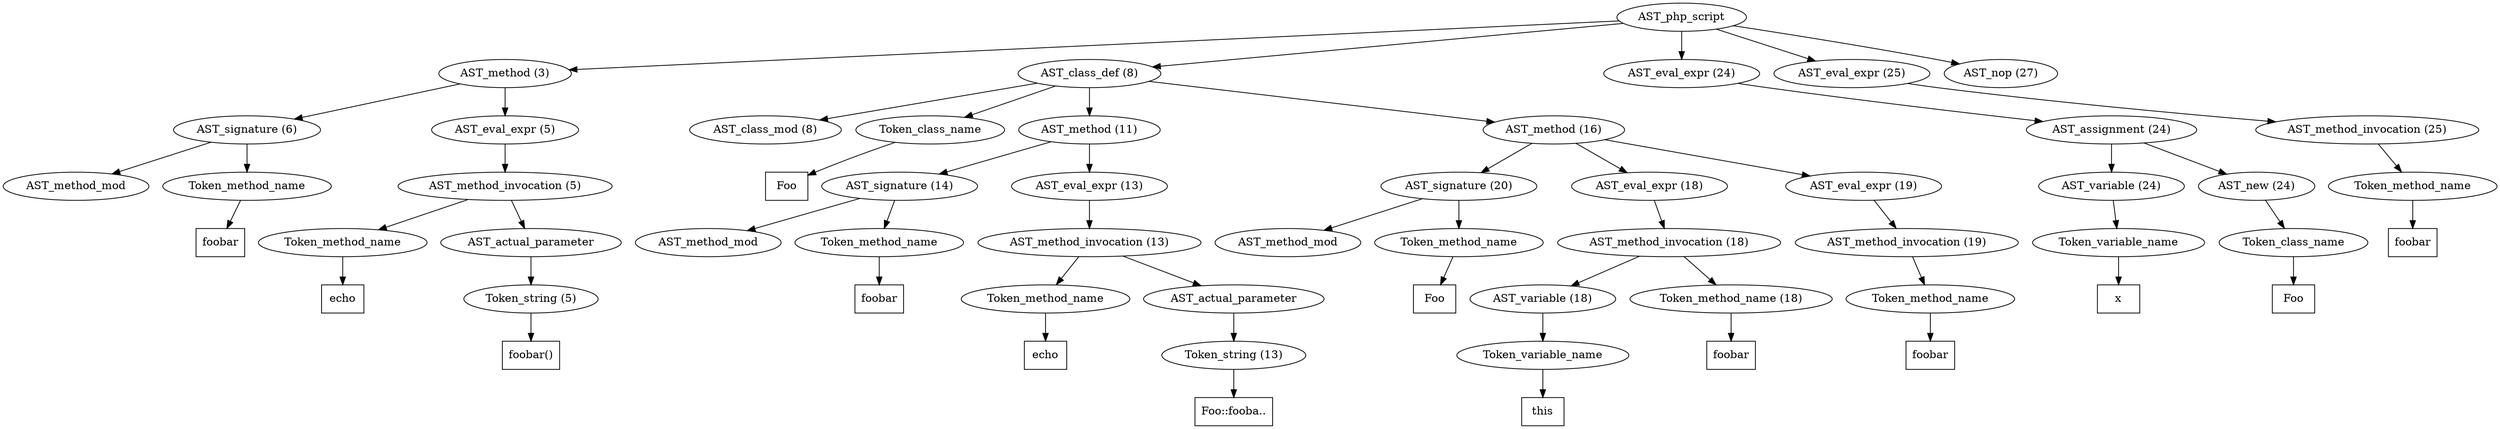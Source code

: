 /*
 * AST in dot format generated by phc -- the PHP compiler
 */

digraph AST {
node_0 [label="AST_php_script"];
node_1 [label="AST_method (3)"];
node_2 [label="AST_signature (6)"];
node_3 [label="AST_method_mod"];
node_4 [label="Token_method_name"];
node_5 [label="foobar", shape=box]
node_4 -> node_5;
node_2 -> node_4;
node_2 -> node_3;
node_6 [label="AST_eval_expr (5)"];
node_7 [label="AST_method_invocation (5)"];
node_8 [label="Token_method_name"];
node_9 [label="echo", shape=box]
node_8 -> node_9;
node_10 [label="AST_actual_parameter"];
node_11 [label="Token_string (5)"];
node_12 [label="foobar()", shape=box]
node_11 -> node_12;
node_10 -> node_11;
node_7 -> node_10;
node_7 -> node_8;
node_6 -> node_7;
node_1 -> node_6;
node_1 -> node_2;
node_13 [label="AST_class_def (8)"];
node_14 [label="AST_class_mod (8)"];
node_15 [label="Token_class_name"];
node_16 [label="Foo", shape=box]
node_15 -> node_16;
node_17 [label="AST_method (11)"];
node_18 [label="AST_signature (14)"];
node_19 [label="AST_method_mod"];
node_20 [label="Token_method_name"];
node_21 [label="foobar", shape=box]
node_20 -> node_21;
node_18 -> node_20;
node_18 -> node_19;
node_22 [label="AST_eval_expr (13)"];
node_23 [label="AST_method_invocation (13)"];
node_24 [label="Token_method_name"];
node_25 [label="echo", shape=box]
node_24 -> node_25;
node_26 [label="AST_actual_parameter"];
node_27 [label="Token_string (13)"];
node_28 [label="Foo::fooba..", shape=box]
node_27 -> node_28;
node_26 -> node_27;
node_23 -> node_26;
node_23 -> node_24;
node_22 -> node_23;
node_17 -> node_22;
node_17 -> node_18;
node_29 [label="AST_method (16)"];
node_30 [label="AST_signature (20)"];
node_31 [label="AST_method_mod"];
node_32 [label="Token_method_name"];
node_33 [label="Foo", shape=box]
node_32 -> node_33;
node_30 -> node_32;
node_30 -> node_31;
node_34 [label="AST_eval_expr (18)"];
node_35 [label="AST_method_invocation (18)"];
node_36 [label="AST_variable (18)"];
node_37 [label="Token_variable_name"];
node_38 [label="this", shape=box]
node_37 -> node_38;
node_36 -> node_37;
node_39 [label="Token_method_name (18)"];
node_40 [label="foobar", shape=box]
node_39 -> node_40;
node_35 -> node_39;
node_35 -> node_36;
node_34 -> node_35;
node_41 [label="AST_eval_expr (19)"];
node_42 [label="AST_method_invocation (19)"];
node_43 [label="Token_method_name"];
node_44 [label="foobar", shape=box]
node_43 -> node_44;
node_42 -> node_43;
node_41 -> node_42;
node_29 -> node_41;
node_29 -> node_34;
node_29 -> node_30;
node_13 -> node_29;
node_13 -> node_17;
node_13 -> node_15;
node_13 -> node_14;
node_45 [label="AST_eval_expr (24)"];
node_46 [label="AST_assignment (24)"];
node_47 [label="AST_variable (24)"];
node_48 [label="Token_variable_name"];
node_49 [label="x", shape=box]
node_48 -> node_49;
node_47 -> node_48;
node_50 [label="AST_new (24)"];
node_51 [label="Token_class_name"];
node_52 [label="Foo", shape=box]
node_51 -> node_52;
node_50 -> node_51;
node_46 -> node_50;
node_46 -> node_47;
node_45 -> node_46;
node_53 [label="AST_eval_expr (25)"];
node_54 [label="AST_method_invocation (25)"];
node_55 [label="Token_method_name"];
node_56 [label="foobar", shape=box]
node_55 -> node_56;
node_54 -> node_55;
node_53 -> node_54;
node_57 [label="AST_nop (27)"];
node_0 -> node_57;
node_0 -> node_53;
node_0 -> node_45;
node_0 -> node_13;
node_0 -> node_1;
}
